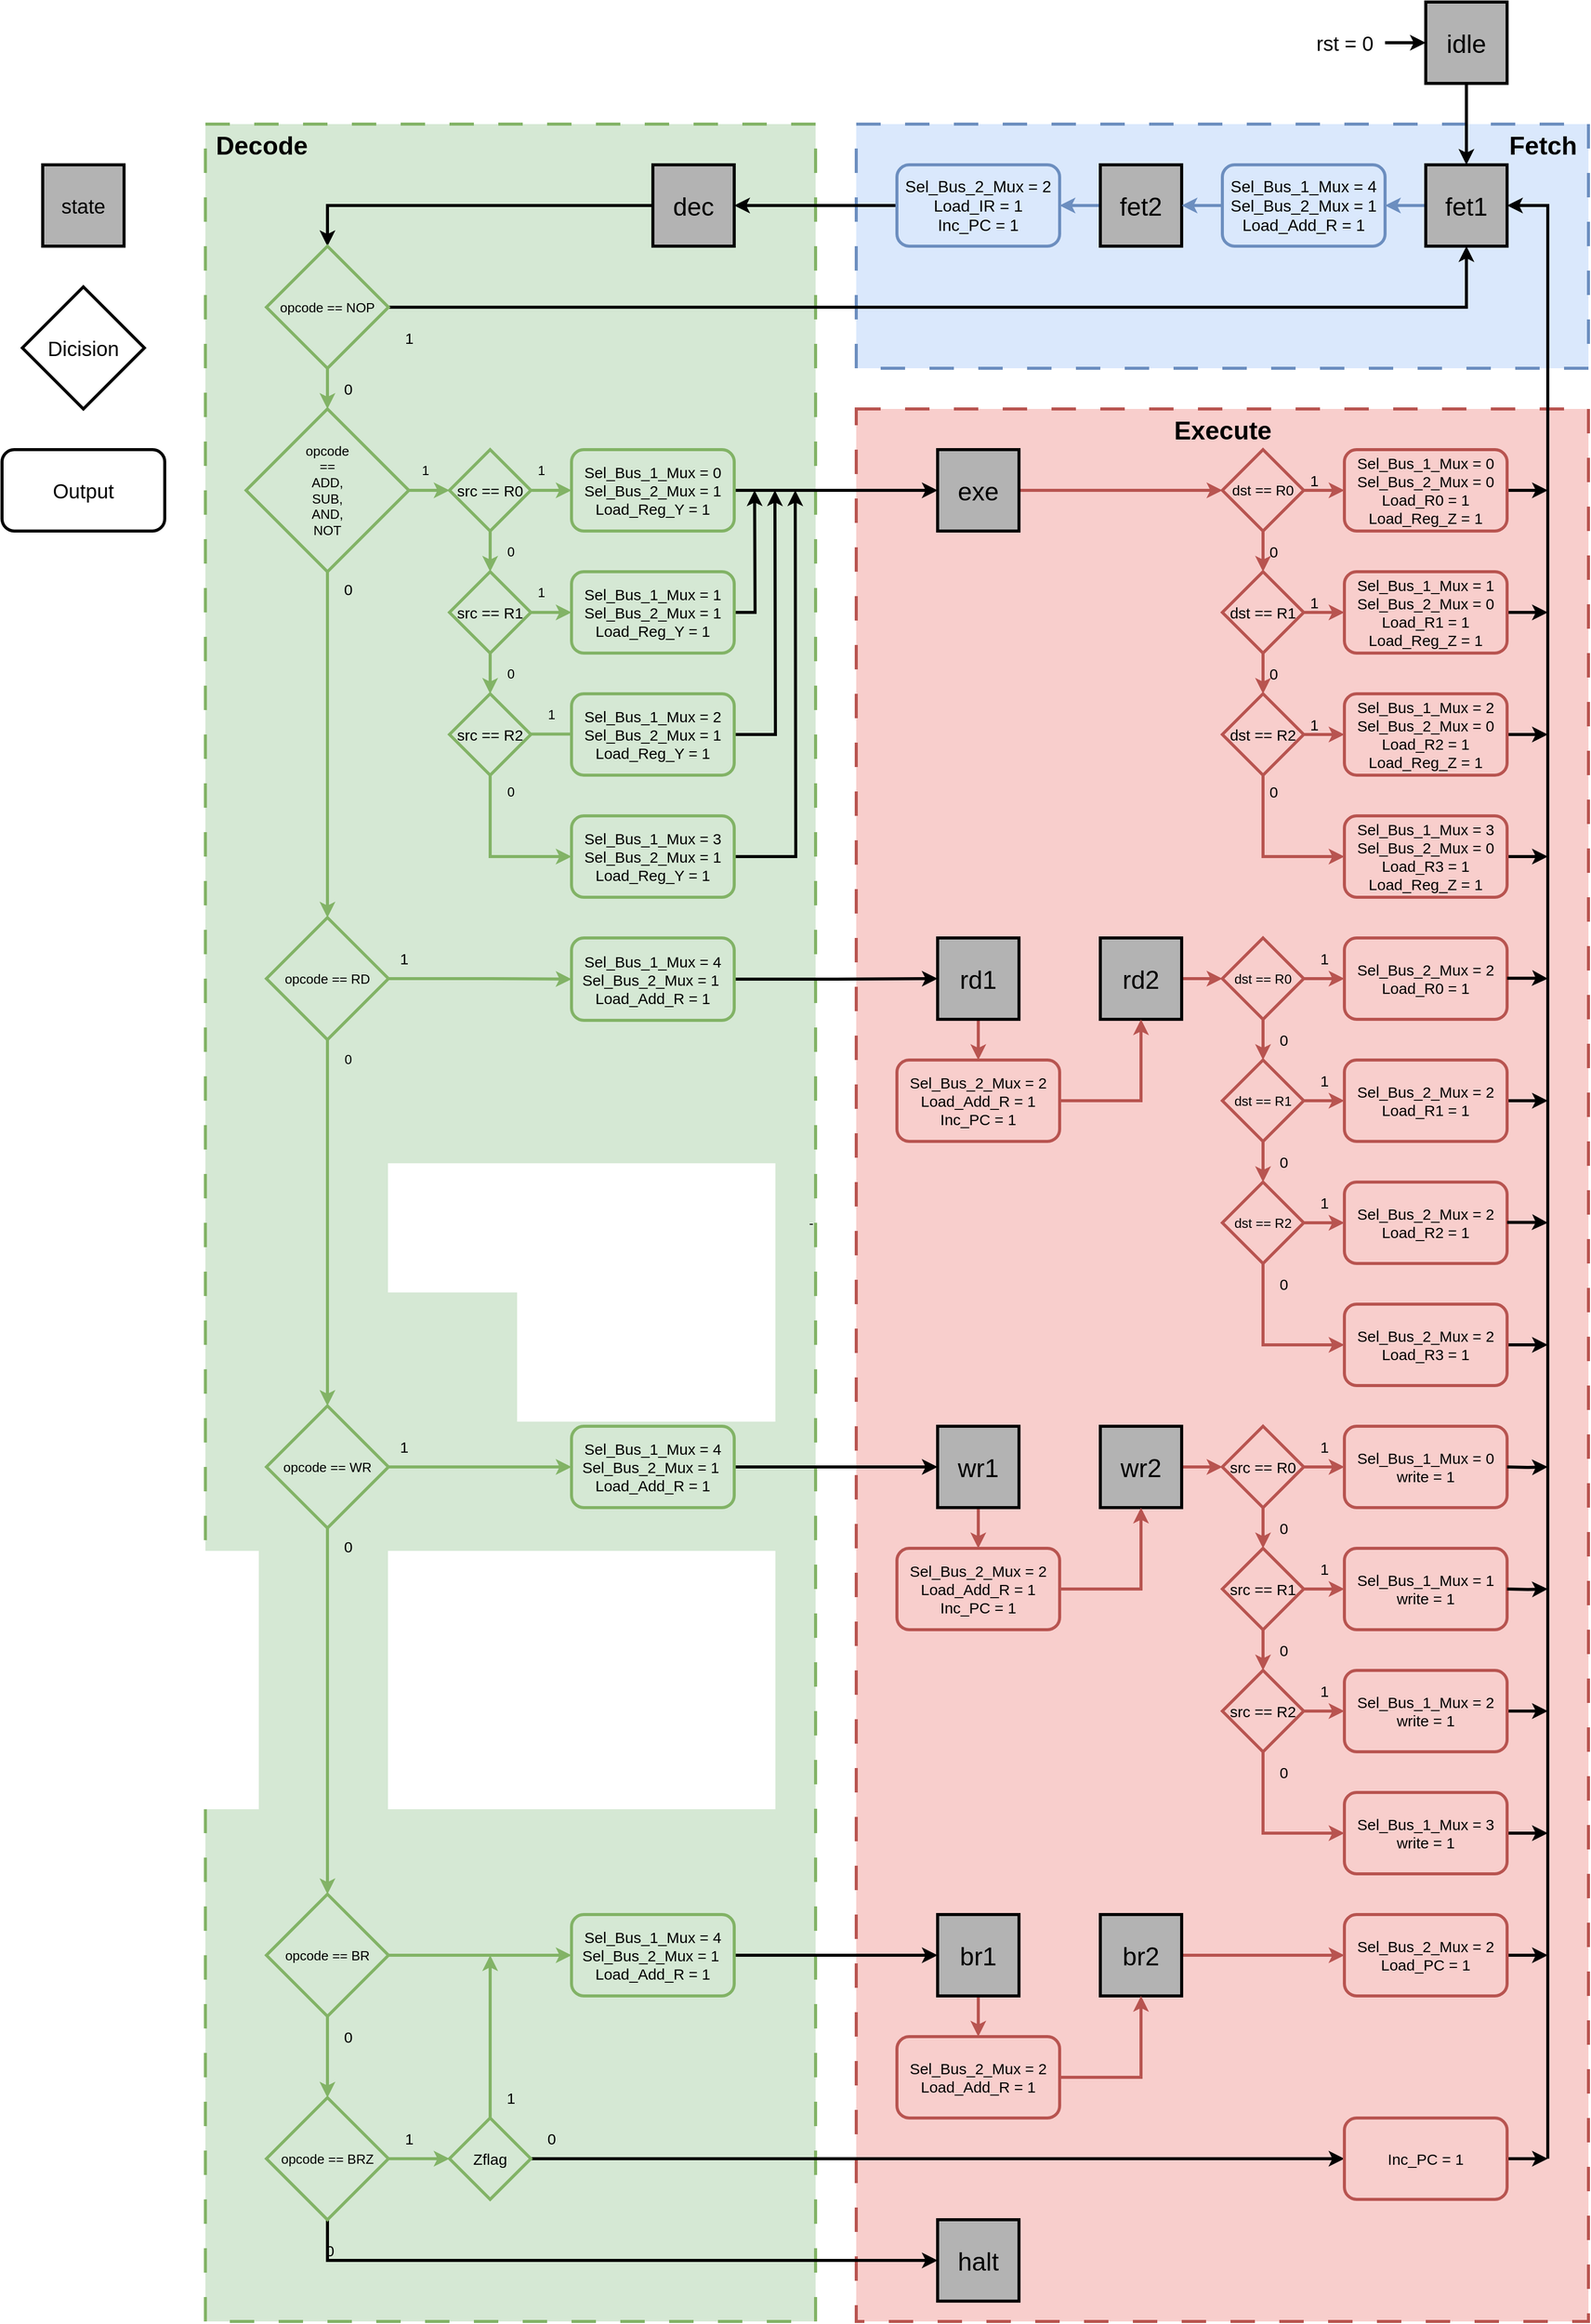 <mxfile version="20.8.16" type="device"><diagram name="Page-1" id="4IeaslCKqJHzEhZOYwNV"><mxGraphModel dx="1427" dy="338" grid="1" gridSize="10" guides="1" tooltips="1" connect="1" arrows="1" fold="1" page="1" pageScale="1" pageWidth="827" pageHeight="1169" math="0" shadow="0"><root><mxCell id="0"/><mxCell id="1" style="" parent="0"/><mxCell id="RH-kMCjTaygXxORGlT_J-70" value="" style="rounded=0;whiteSpace=wrap;html=1;dashed=1;dashPattern=8 8;labelBackgroundColor=none;labelBorderColor=none;strokeWidth=3;fontSize=13;fillColor=#f8cecc;movable=1;resizable=1;rotatable=1;deletable=1;editable=1;connectable=1;strokeColor=#b85450;align=right;fontStyle=0" parent="1" vertex="1"><mxGeometry x="600" y="480" width="720" height="1880" as="geometry"/></mxCell><mxCell id="RH-kMCjTaygXxORGlT_J-67" value="&lt;h1 style=&quot;font-size: 30px;&quot;&gt;&lt;br&gt;&lt;/h1&gt;" style="rounded=0;whiteSpace=wrap;html=1;labelBackgroundColor=none;labelBorderColor=none;strokeWidth=3;fontSize=30;fillColor=#dae8fc;dashed=1;dashPattern=8 8;align=left;movable=1;resizable=1;rotatable=1;deletable=1;editable=1;connectable=1;strokeColor=#6c8ebf;verticalAlign=top;spacing=2;spacingBottom=-2;fontStyle=0" parent="1" vertex="1"><mxGeometry x="600" y="200" width="720" height="240" as="geometry"/></mxCell><mxCell id="RH-kMCjTaygXxORGlT_J-69" value="-" style="rounded=0;whiteSpace=wrap;html=1;dashed=1;dashPattern=8 8;labelBackgroundColor=none;labelBorderColor=none;strokeWidth=3;fontSize=13;fillColor=#d5e8d4;movable=1;resizable=1;rotatable=1;deletable=1;editable=1;connectable=1;strokeColor=#82b366;align=right;fontStyle=0" parent="1" vertex="1"><mxGeometry x="-40" y="200" width="600" height="2160" as="geometry"/></mxCell><mxCell id="3r8zIaXYJu4gLFMAleLk-42" style="edgeStyle=orthogonalEdgeStyle;rounded=0;orthogonalLoop=1;jettySize=auto;html=1;exitX=0.5;exitY=1;exitDx=0;exitDy=0;entryX=0.5;entryY=0;entryDx=0;entryDy=0;labelBackgroundColor=none;strokeColor=#000000;strokeWidth=3;fontSize=20;fontColor=default;fontStyle=0" parent="1" source="RH-kMCjTaygXxORGlT_J-1" target="RH-kMCjTaygXxORGlT_J-2" edge="1"><mxGeometry relative="1" as="geometry"/></mxCell><mxCell id="RH-kMCjTaygXxORGlT_J-1" value="&lt;font style=&quot;font-size: 25px;&quot;&gt;idle&lt;/font&gt;" style="rounded=0;whiteSpace=wrap;html=1;strokeWidth=3;fontSize=25;labelBorderColor=none;labelBackgroundColor=none;fillColor=#B3B3B3;fontStyle=0" parent="1" vertex="1"><mxGeometry x="1160" y="80" width="80" height="80" as="geometry"/></mxCell><mxCell id="3r8zIaXYJu4gLFMAleLk-35" style="edgeStyle=orthogonalEdgeStyle;rounded=0;orthogonalLoop=1;jettySize=auto;html=1;exitX=0;exitY=0.5;exitDx=0;exitDy=0;entryX=1;entryY=0.5;entryDx=0;entryDy=0;labelBackgroundColor=none;strokeColor=#6c8ebf;strokeWidth=3;fontSize=25;fontColor=default;fontStyle=0;fillColor=#dae8fc;" parent="1" source="RH-kMCjTaygXxORGlT_J-2" target="3r8zIaXYJu4gLFMAleLk-1" edge="1"><mxGeometry relative="1" as="geometry"/></mxCell><mxCell id="RH-kMCjTaygXxORGlT_J-2" value="&lt;font style=&quot;font-size: 25px;&quot;&gt;fet1&lt;br style=&quot;font-size: 25px;&quot;&gt;&lt;/font&gt;" style="rounded=0;whiteSpace=wrap;html=1;strokeWidth=3;fontSize=25;labelBorderColor=none;labelBackgroundColor=none;fillColor=#B3B3B3;fontStyle=0" parent="1" vertex="1"><mxGeometry x="1160" y="240" width="80" height="80" as="geometry"/></mxCell><mxCell id="3r8zIaXYJu4gLFMAleLk-36" style="edgeStyle=orthogonalEdgeStyle;rounded=0;orthogonalLoop=1;jettySize=auto;html=1;exitX=0;exitY=0.5;exitDx=0;exitDy=0;entryX=1;entryY=0.5;entryDx=0;entryDy=0;labelBackgroundColor=none;strokeColor=#6c8ebf;strokeWidth=3;fontSize=25;fontColor=default;fontStyle=0;fillColor=#dae8fc;" parent="1" source="RH-kMCjTaygXxORGlT_J-3" target="3r8zIaXYJu4gLFMAleLk-3" edge="1"><mxGeometry relative="1" as="geometry"/></mxCell><mxCell id="RH-kMCjTaygXxORGlT_J-3" value="&lt;font style=&quot;font-size: 25px;&quot;&gt;fet2&lt;br style=&quot;font-size: 25px;&quot;&gt;&lt;/font&gt;" style="rounded=0;whiteSpace=wrap;html=1;strokeWidth=3;fontSize=25;labelBorderColor=none;labelBackgroundColor=none;fillColor=#B3B3B3;fontStyle=0" parent="1" vertex="1"><mxGeometry x="840" y="240" width="80" height="80" as="geometry"/></mxCell><mxCell id="3r8zIaXYJu4gLFMAleLk-47" style="edgeStyle=orthogonalEdgeStyle;rounded=0;orthogonalLoop=1;jettySize=auto;html=1;exitX=0;exitY=0.5;exitDx=0;exitDy=0;entryX=0.5;entryY=0;entryDx=0;entryDy=0;labelBackgroundColor=none;strokeColor=#000000;strokeWidth=3;fontSize=15;fontColor=default;fontStyle=0" parent="1" source="RH-kMCjTaygXxORGlT_J-6" target="RH-kMCjTaygXxORGlT_J-8" edge="1"><mxGeometry relative="1" as="geometry"/></mxCell><mxCell id="RH-kMCjTaygXxORGlT_J-6" value="&lt;p&gt;&lt;font style=&quot;font-size: 25px;&quot;&gt;dec&lt;/font&gt;&lt;/p&gt;" style="rounded=0;whiteSpace=wrap;html=1;strokeWidth=3;fontSize=25;labelBorderColor=none;labelBackgroundColor=none;fillColor=#B3B3B3;fontStyle=0" parent="1" vertex="1"><mxGeometry x="400" y="240" width="80" height="80" as="geometry"/></mxCell><mxCell id="RH-kMCjTaygXxORGlT_J-29" value="1" style="edgeStyle=orthogonalEdgeStyle;rounded=0;orthogonalLoop=1;jettySize=auto;html=1;exitX=1;exitY=0.5;exitDx=0;exitDy=0;strokeWidth=3;fontSize=13;fontStyle=0;fillColor=#d5e8d4;strokeColor=#82b366;labelBackgroundColor=none;entryX=0;entryY=0.5;entryDx=0;entryDy=0;" parent="1" source="RH-kMCjTaygXxORGlT_J-7" target="RH-kMCjTaygXxORGlT_J-12" edge="1"><mxGeometry x="-0.2" y="20" relative="1" as="geometry"><mxPoint x="170" y="560" as="targetPoint"/><Array as="points"><mxPoint x="170" y="560"/><mxPoint x="170" y="560"/></Array><mxPoint as="offset"/></mxGeometry></mxCell><mxCell id="RH-kMCjTaygXxORGlT_J-7" value="opcode&lt;br&gt;== &lt;br&gt;ADD, &lt;br&gt;SUB,&lt;br&gt;AND,&lt;br&gt;NOT" style="rhombus;whiteSpace=wrap;html=1;strokeWidth=3;fontSize=13;fontStyle=0;fillColor=#d5e8d4;strokeColor=#82b366;labelBackgroundColor=none;" parent="1" vertex="1"><mxGeometry y="480" width="160" height="160" as="geometry"/></mxCell><mxCell id="RH-kMCjTaygXxORGlT_J-25" value="0" style="edgeStyle=orthogonalEdgeStyle;rounded=0;orthogonalLoop=1;jettySize=auto;html=1;exitX=0.5;exitY=1;exitDx=0;exitDy=0;entryX=0.5;entryY=0;entryDx=0;entryDy=0;strokeWidth=3;fontSize=15;fontStyle=0;fillColor=#d5e8d4;strokeColor=#82b366;labelBackgroundColor=none;" parent="1" source="RH-kMCjTaygXxORGlT_J-8" target="RH-kMCjTaygXxORGlT_J-7" edge="1"><mxGeometry y="20" relative="1" as="geometry"><mxPoint as="offset"/></mxGeometry></mxCell><mxCell id="3r8zIaXYJu4gLFMAleLk-48" style="edgeStyle=orthogonalEdgeStyle;rounded=0;orthogonalLoop=1;jettySize=auto;html=1;exitX=1;exitY=0.5;exitDx=0;exitDy=0;labelBackgroundColor=none;strokeColor=#000000;strokeWidth=3;fontSize=15;fontColor=default;fontStyle=0;entryX=0.5;entryY=1;entryDx=0;entryDy=0;" parent="1" source="RH-kMCjTaygXxORGlT_J-8" target="RH-kMCjTaygXxORGlT_J-2" edge="1"><mxGeometry relative="1" as="geometry"><mxPoint x="1280" y="380" as="targetPoint"/></mxGeometry></mxCell><mxCell id="cWnlJiG5nbsgsQODqpyc-1" value="&lt;font style=&quot;font-size: 15px;&quot;&gt;1&lt;/font&gt;" style="edgeLabel;html=1;align=center;verticalAlign=middle;resizable=0;points=[];labelBackgroundColor=none;" vertex="1" connectable="0" parent="3r8zIaXYJu4gLFMAleLk-48"><mxGeometry x="-0.945" y="-1" relative="1" as="geometry"><mxPoint x="-11" y="29" as="offset"/></mxGeometry></mxCell><mxCell id="RH-kMCjTaygXxORGlT_J-8" value="opcode == NOP" style="rhombus;whiteSpace=wrap;html=1;strokeWidth=3;fontSize=13;fontStyle=0;fillColor=#d5e8d4;strokeColor=#82b366;labelBackgroundColor=none;" parent="1" vertex="1"><mxGeometry x="20" y="320" width="120" height="120" as="geometry"/></mxCell><mxCell id="RH-kMCjTaygXxORGlT_J-32" value="0" style="edgeStyle=orthogonalEdgeStyle;rounded=0;orthogonalLoop=1;jettySize=auto;html=1;exitX=0.5;exitY=1;exitDx=0;exitDy=0;entryX=0.5;entryY=0;entryDx=0;entryDy=0;strokeWidth=3;fontSize=13;fontStyle=0;fillColor=#d5e8d4;strokeColor=#82b366;labelBackgroundColor=none;" parent="1" source="RH-kMCjTaygXxORGlT_J-12" target="RH-kMCjTaygXxORGlT_J-13" edge="1"><mxGeometry y="20" relative="1" as="geometry"><mxPoint as="offset"/></mxGeometry></mxCell><mxCell id="RH-kMCjTaygXxORGlT_J-37" value="1" style="edgeStyle=orthogonalEdgeStyle;rounded=0;orthogonalLoop=1;jettySize=auto;html=1;exitX=1;exitY=0.5;exitDx=0;exitDy=0;entryX=0;entryY=0.5;entryDx=0;entryDy=0;strokeWidth=3;fontSize=13;fontStyle=0;fillColor=#d5e8d4;strokeColor=#82b366;labelBackgroundColor=none;" parent="1" source="RH-kMCjTaygXxORGlT_J-12" target="RH-kMCjTaygXxORGlT_J-16" edge="1"><mxGeometry x="-0.5" y="20" relative="1" as="geometry"><mxPoint as="offset"/></mxGeometry></mxCell><mxCell id="RH-kMCjTaygXxORGlT_J-12" value="&lt;font style=&quot;font-size: 15px;&quot;&gt;src == R0&lt;/font&gt;" style="rhombus;whiteSpace=wrap;html=1;strokeWidth=3;fontSize=13;fontStyle=0;fillColor=#d5e8d4;strokeColor=#82b366;labelBackgroundColor=none;" parent="1" vertex="1"><mxGeometry x="200" y="520" width="80" height="80" as="geometry"/></mxCell><mxCell id="RH-kMCjTaygXxORGlT_J-33" value="0" style="edgeStyle=orthogonalEdgeStyle;rounded=0;orthogonalLoop=1;jettySize=auto;html=1;exitX=0.5;exitY=1;exitDx=0;exitDy=0;strokeWidth=3;fontSize=13;fontStyle=0;fillColor=#d5e8d4;strokeColor=#82b366;labelBackgroundColor=none;" parent="1" source="RH-kMCjTaygXxORGlT_J-13" target="RH-kMCjTaygXxORGlT_J-14" edge="1"><mxGeometry y="20" relative="1" as="geometry"><mxPoint as="offset"/></mxGeometry></mxCell><mxCell id="RH-kMCjTaygXxORGlT_J-36" value="1" style="edgeStyle=orthogonalEdgeStyle;rounded=0;orthogonalLoop=1;jettySize=auto;html=1;exitX=1;exitY=0.5;exitDx=0;exitDy=0;entryX=0;entryY=0.5;entryDx=0;entryDy=0;strokeWidth=3;fontSize=13;fontStyle=0;fillColor=#d5e8d4;strokeColor=#82b366;labelBackgroundColor=none;" parent="1" source="RH-kMCjTaygXxORGlT_J-13" target="RH-kMCjTaygXxORGlT_J-18" edge="1"><mxGeometry x="-0.5" y="20" relative="1" as="geometry"><mxPoint as="offset"/></mxGeometry></mxCell><mxCell id="RH-kMCjTaygXxORGlT_J-13" value="&lt;font style=&quot;font-size: 15px;&quot;&gt;src == R1&lt;/font&gt;" style="rhombus;whiteSpace=wrap;html=1;strokeWidth=3;fontSize=13;fontStyle=0;fillColor=#d5e8d4;strokeColor=#82b366;labelBackgroundColor=none;" parent="1" vertex="1"><mxGeometry x="200" y="640" width="80" height="80" as="geometry"/></mxCell><mxCell id="RH-kMCjTaygXxORGlT_J-34" value="0" style="edgeStyle=orthogonalEdgeStyle;rounded=0;orthogonalLoop=1;jettySize=auto;html=1;exitX=0.5;exitY=1;exitDx=0;exitDy=0;entryX=0;entryY=0.5;entryDx=0;entryDy=0;strokeWidth=3;fontSize=13;fontStyle=0;fillColor=#d5e8d4;strokeColor=#82b366;labelBackgroundColor=none;" parent="1" source="RH-kMCjTaygXxORGlT_J-14" target="RH-kMCjTaygXxORGlT_J-20" edge="1"><mxGeometry x="-0.8" y="20" relative="1" as="geometry"><mxPoint as="offset"/><Array as="points"><mxPoint x="240" y="920"/></Array></mxGeometry></mxCell><mxCell id="RH-kMCjTaygXxORGlT_J-35" value="1" style="edgeStyle=orthogonalEdgeStyle;rounded=0;orthogonalLoop=1;jettySize=auto;html=1;exitX=1;exitY=0.5;exitDx=0;exitDy=0;entryX=0;entryY=0.5;entryDx=0;entryDy=0;strokeWidth=3;fontSize=13;fontStyle=0;fillColor=#d5e8d4;strokeColor=#82b366;labelBackgroundColor=none;" parent="1" edge="1"><mxGeometry x="-0.5" y="20" relative="1" as="geometry"><mxPoint x="280" y="799.68" as="sourcePoint"/><mxPoint x="360.0" y="799.68" as="targetPoint"/><mxPoint as="offset"/></mxGeometry></mxCell><mxCell id="RH-kMCjTaygXxORGlT_J-14" value="&lt;font style=&quot;font-size: 15px;&quot;&gt;src == R2&lt;/font&gt;" style="rhombus;whiteSpace=wrap;html=1;strokeWidth=3;fontSize=13;fontStyle=0;fillColor=#d5e8d4;strokeColor=#82b366;labelBackgroundColor=none;" parent="1" vertex="1"><mxGeometry x="200" y="760" width="80" height="80" as="geometry"/></mxCell><mxCell id="RH-kMCjTaygXxORGlT_J-53" style="edgeStyle=orthogonalEdgeStyle;rounded=0;orthogonalLoop=1;jettySize=auto;html=1;strokeWidth=3;fontSize=13;fontStyle=0;labelBackgroundColor=none;entryX=0;entryY=0.5;entryDx=0;entryDy=0;" parent="1" source="RH-kMCjTaygXxORGlT_J-16" target="RH-kMCjTaygXxORGlT_J-38" edge="1"><mxGeometry relative="1" as="geometry"><mxPoint x="560" y="560" as="targetPoint"/></mxGeometry></mxCell><mxCell id="RH-kMCjTaygXxORGlT_J-16" value="&lt;font style=&quot;font-size: 15px;&quot;&gt;Sel_Bus_1_Mux = 0&lt;br style=&quot;font-size: 15px;&quot;&gt;Sel_Bus_2_Mux = 1&lt;br style=&quot;font-size: 15px;&quot;&gt;Load_Reg_Y = 1&lt;/font&gt;" style="rounded=1;whiteSpace=wrap;html=1;strokeWidth=3;fontSize=15;fontStyle=0;fillColor=#d5e8d4;strokeColor=#82b366;labelBackgroundColor=none;" parent="1" vertex="1"><mxGeometry x="320" y="520" width="160" height="80" as="geometry"/></mxCell><mxCell id="3r8zIaXYJu4gLFMAleLk-62" style="edgeStyle=orthogonalEdgeStyle;rounded=0;orthogonalLoop=1;jettySize=auto;html=1;exitX=1;exitY=0.5;exitDx=0;exitDy=0;labelBackgroundColor=none;strokeColor=#000000;strokeWidth=3;fontSize=20;fontColor=default;" parent="1" source="RH-kMCjTaygXxORGlT_J-18" edge="1"><mxGeometry relative="1" as="geometry"><mxPoint x="500" y="560" as="targetPoint"/></mxGeometry></mxCell><mxCell id="RH-kMCjTaygXxORGlT_J-18" value="&lt;font style=&quot;font-size: 15px;&quot;&gt;Sel_Bus_1_Mux = 1&lt;br style=&quot;border-color: var(--border-color); font-size: 15px;&quot;&gt;Sel_Bus_2_Mux = 1&lt;br style=&quot;border-color: var(--border-color); font-size: 15px;&quot;&gt;Load_Reg_Y = 1&lt;/font&gt;" style="rounded=1;whiteSpace=wrap;html=1;strokeWidth=3;fontSize=15;fontStyle=0;fillColor=#d5e8d4;strokeColor=#82b366;labelBackgroundColor=none;" parent="1" vertex="1"><mxGeometry x="320" y="640" width="160" height="80" as="geometry"/></mxCell><mxCell id="3r8zIaXYJu4gLFMAleLk-63" style="edgeStyle=orthogonalEdgeStyle;rounded=0;orthogonalLoop=1;jettySize=auto;html=1;exitX=1;exitY=0.5;exitDx=0;exitDy=0;labelBackgroundColor=none;strokeColor=#000000;strokeWidth=3;fontSize=20;fontColor=default;" parent="1" source="RH-kMCjTaygXxORGlT_J-19" edge="1"><mxGeometry relative="1" as="geometry"><mxPoint x="520" y="560" as="targetPoint"/></mxGeometry></mxCell><mxCell id="RH-kMCjTaygXxORGlT_J-19" value="&lt;font style=&quot;font-size: 15px;&quot;&gt;Sel_Bus_1_Mux = 2&lt;br style=&quot;border-color: var(--border-color); font-size: 15px;&quot;&gt;Sel_Bus_2_Mux = 1&lt;br style=&quot;border-color: var(--border-color); font-size: 15px;&quot;&gt;Load_Reg_Y = 1&lt;/font&gt;" style="rounded=1;whiteSpace=wrap;html=1;strokeWidth=3;fontSize=15;fontStyle=0;fillColor=#d5e8d4;strokeColor=#82b366;labelBackgroundColor=none;" parent="1" vertex="1"><mxGeometry x="320" y="760" width="160" height="80" as="geometry"/></mxCell><mxCell id="3r8zIaXYJu4gLFMAleLk-64" style="edgeStyle=orthogonalEdgeStyle;rounded=0;orthogonalLoop=1;jettySize=auto;html=1;exitX=1;exitY=0.5;exitDx=0;exitDy=0;labelBackgroundColor=none;strokeColor=#000000;strokeWidth=3;fontSize=20;fontColor=default;" parent="1" source="RH-kMCjTaygXxORGlT_J-20" edge="1"><mxGeometry relative="1" as="geometry"><mxPoint x="540" y="560" as="targetPoint"/></mxGeometry></mxCell><mxCell id="RH-kMCjTaygXxORGlT_J-20" value="&lt;font style=&quot;font-size: 15px;&quot;&gt;Sel_Bus_1_Mux = 3&lt;br style=&quot;border-color: var(--border-color); font-size: 15px;&quot;&gt;Sel_Bus_2_Mux = 1&lt;br style=&quot;border-color: var(--border-color); font-size: 15px;&quot;&gt;Load_Reg_Y = 1&lt;/font&gt;" style="rounded=1;whiteSpace=wrap;html=1;strokeWidth=3;fontSize=15;fontStyle=0;fillColor=#d5e8d4;strokeColor=#82b366;labelBackgroundColor=none;" parent="1" vertex="1"><mxGeometry x="320" y="880" width="160" height="80" as="geometry"/></mxCell><mxCell id="RH-kMCjTaygXxORGlT_J-46" style="edgeStyle=orthogonalEdgeStyle;rounded=0;orthogonalLoop=1;jettySize=auto;html=1;entryX=0;entryY=0.5;entryDx=0;entryDy=0;strokeWidth=3;fontSize=13;fontStyle=0;labelBackgroundColor=none;fillColor=#f8cecc;strokeColor=#b85450;" parent="1" source="RH-kMCjTaygXxORGlT_J-38" target="RH-kMCjTaygXxORGlT_J-39" edge="1"><mxGeometry relative="1" as="geometry"/></mxCell><mxCell id="RH-kMCjTaygXxORGlT_J-38" value="&lt;font style=&quot;font-size: 25px;&quot;&gt;exe&lt;/font&gt;" style="rounded=0;whiteSpace=wrap;html=1;strokeWidth=3;fontSize=25;labelBorderColor=none;labelBackgroundColor=none;fillColor=#B3B3B3;fontStyle=0" parent="1" vertex="1"><mxGeometry x="680" y="520" width="80" height="80" as="geometry"/></mxCell><mxCell id="RH-kMCjTaygXxORGlT_J-47" value="0" style="edgeStyle=orthogonalEdgeStyle;rounded=0;orthogonalLoop=1;jettySize=auto;html=1;entryX=0.5;entryY=0;entryDx=0;entryDy=0;strokeWidth=3;fontSize=15;fontStyle=0;fillColor=#f8cecc;strokeColor=#b85450;labelBackgroundColor=none;" parent="1" source="RH-kMCjTaygXxORGlT_J-39" target="RH-kMCjTaygXxORGlT_J-41" edge="1"><mxGeometry y="10" relative="1" as="geometry"><mxPoint as="offset"/></mxGeometry></mxCell><mxCell id="RH-kMCjTaygXxORGlT_J-50" value="1" style="edgeStyle=orthogonalEdgeStyle;rounded=0;orthogonalLoop=1;jettySize=auto;html=1;entryX=0;entryY=0.5;entryDx=0;entryDy=0;strokeWidth=3;fontSize=15;fontStyle=0;fillColor=#f8cecc;strokeColor=#b85450;labelBackgroundColor=none;" parent="1" source="RH-kMCjTaygXxORGlT_J-39" target="RH-kMCjTaygXxORGlT_J-40" edge="1"><mxGeometry x="-0.5" y="10" relative="1" as="geometry"><mxPoint as="offset"/></mxGeometry></mxCell><mxCell id="RH-kMCjTaygXxORGlT_J-39" value="&lt;font style=&quot;font-size: 14px;&quot;&gt;dst == R0&lt;/font&gt;" style="rhombus;whiteSpace=wrap;html=1;strokeWidth=3;fontSize=13;fontStyle=0;fillColor=#f8cecc;strokeColor=#b85450;labelBackgroundColor=none;" parent="1" vertex="1"><mxGeometry x="960" y="520" width="80" height="80" as="geometry"/></mxCell><mxCell id="RH-kMCjTaygXxORGlT_J-119" style="edgeStyle=orthogonalEdgeStyle;rounded=0;orthogonalLoop=1;jettySize=auto;html=1;strokeWidth=3;fontSize=13;labelBackgroundColor=none;fontStyle=0" parent="1" source="RH-kMCjTaygXxORGlT_J-40" edge="1"><mxGeometry relative="1" as="geometry"><mxPoint x="1280" y="560" as="targetPoint"/></mxGeometry></mxCell><mxCell id="RH-kMCjTaygXxORGlT_J-40" value="&lt;font style=&quot;font-size: 15px;&quot;&gt;Sel_Bus_1_Mux = 0&lt;br style=&quot;font-size: 15px;&quot;&gt;Sel_Bus_2_Mux = 0&lt;br style=&quot;font-size: 15px;&quot;&gt;Load_R0 = 1&lt;br style=&quot;font-size: 15px;&quot;&gt;Load_Reg_Z = 1&lt;/font&gt;" style="rounded=1;whiteSpace=wrap;html=1;strokeWidth=3;fontSize=15;fontStyle=0;fillColor=#f8cecc;strokeColor=#b85450;labelBackgroundColor=none;" parent="1" vertex="1"><mxGeometry x="1080" y="520" width="160" height="80" as="geometry"/></mxCell><mxCell id="RH-kMCjTaygXxORGlT_J-48" value="0" style="edgeStyle=orthogonalEdgeStyle;rounded=0;orthogonalLoop=1;jettySize=auto;html=1;strokeWidth=3;fontSize=15;fontStyle=0;fillColor=#f8cecc;strokeColor=#b85450;labelBackgroundColor=none;" parent="1" source="RH-kMCjTaygXxORGlT_J-41" target="RH-kMCjTaygXxORGlT_J-42" edge="1"><mxGeometry y="10" relative="1" as="geometry"><mxPoint as="offset"/></mxGeometry></mxCell><mxCell id="RH-kMCjTaygXxORGlT_J-51" value="1" style="edgeStyle=orthogonalEdgeStyle;rounded=0;orthogonalLoop=1;jettySize=auto;html=1;entryX=0;entryY=0.5;entryDx=0;entryDy=0;strokeWidth=3;fontSize=15;fontStyle=0;fillColor=#f8cecc;strokeColor=#b85450;labelBackgroundColor=none;" parent="1" source="RH-kMCjTaygXxORGlT_J-41" target="RH-kMCjTaygXxORGlT_J-43" edge="1"><mxGeometry x="-0.5" y="10" relative="1" as="geometry"><mxPoint as="offset"/></mxGeometry></mxCell><mxCell id="RH-kMCjTaygXxORGlT_J-41" value="&lt;font style=&quot;font-size: 15px;&quot;&gt;dst == R1&lt;/font&gt;" style="rhombus;whiteSpace=wrap;html=1;strokeWidth=3;fontSize=13;fontStyle=0;fillColor=#f8cecc;strokeColor=#b85450;labelBackgroundColor=none;" parent="1" vertex="1"><mxGeometry x="960" y="640" width="80" height="80" as="geometry"/></mxCell><mxCell id="RH-kMCjTaygXxORGlT_J-49" value="0" style="edgeStyle=orthogonalEdgeStyle;rounded=0;orthogonalLoop=1;jettySize=auto;html=1;entryX=0;entryY=0.5;entryDx=0;entryDy=0;strokeWidth=3;fontSize=15;fontStyle=0;fillColor=#f8cecc;strokeColor=#b85450;labelBackgroundColor=none;" parent="1" source="RH-kMCjTaygXxORGlT_J-42" target="RH-kMCjTaygXxORGlT_J-45" edge="1"><mxGeometry x="-0.8" y="10" relative="1" as="geometry"><Array as="points"><mxPoint x="1000" y="920"/></Array><mxPoint as="offset"/></mxGeometry></mxCell><mxCell id="RH-kMCjTaygXxORGlT_J-52" value="1" style="edgeStyle=orthogonalEdgeStyle;rounded=0;orthogonalLoop=1;jettySize=auto;html=1;entryX=0;entryY=0.5;entryDx=0;entryDy=0;strokeWidth=3;fontSize=15;fontStyle=0;fillColor=#f8cecc;strokeColor=#b85450;labelBackgroundColor=none;" parent="1" source="RH-kMCjTaygXxORGlT_J-42" target="RH-kMCjTaygXxORGlT_J-44" edge="1"><mxGeometry x="-0.5" y="10" relative="1" as="geometry"><mxPoint as="offset"/></mxGeometry></mxCell><mxCell id="RH-kMCjTaygXxORGlT_J-42" value="&lt;font style=&quot;font-size: 15px;&quot;&gt;dst == R2&lt;/font&gt;" style="rhombus;whiteSpace=wrap;html=1;strokeWidth=3;fontSize=13;fontStyle=0;fillColor=#f8cecc;strokeColor=#b85450;labelBackgroundColor=none;" parent="1" vertex="1"><mxGeometry x="960" y="760" width="80" height="80" as="geometry"/></mxCell><mxCell id="RH-kMCjTaygXxORGlT_J-120" style="edgeStyle=orthogonalEdgeStyle;rounded=0;orthogonalLoop=1;jettySize=auto;html=1;exitX=1;exitY=0.5;exitDx=0;exitDy=0;strokeWidth=3;fontSize=13;labelBackgroundColor=none;fontStyle=0" parent="1" source="RH-kMCjTaygXxORGlT_J-43" edge="1"><mxGeometry relative="1" as="geometry"><mxPoint x="1280" y="680" as="targetPoint"/><Array as="points"><mxPoint x="1270" y="680"/><mxPoint x="1270" y="680"/></Array></mxGeometry></mxCell><mxCell id="RH-kMCjTaygXxORGlT_J-43" value="&lt;font style=&quot;font-size: 15px;&quot;&gt;Sel_Bus_1_Mux = 1&lt;br style=&quot;border-color: var(--border-color); font-size: 15px;&quot;&gt;Sel_Bus_2_Mux = 0&lt;br style=&quot;border-color: var(--border-color); font-size: 15px;&quot;&gt;Load_R1 = 1&lt;br style=&quot;border-color: var(--border-color); font-size: 15px;&quot;&gt;Load_Reg_Z = 1&lt;/font&gt;" style="rounded=1;whiteSpace=wrap;html=1;strokeWidth=3;fontSize=15;fontStyle=0;fillColor=#f8cecc;strokeColor=#b85450;labelBackgroundColor=none;" parent="1" vertex="1"><mxGeometry x="1080" y="640" width="160" height="80" as="geometry"/></mxCell><mxCell id="3r8zIaXYJu4gLFMAleLk-49" style="edgeStyle=orthogonalEdgeStyle;rounded=0;orthogonalLoop=1;jettySize=auto;html=1;exitX=1;exitY=0.5;exitDx=0;exitDy=0;labelBackgroundColor=none;strokeColor=#000000;strokeWidth=3;fontSize=15;fontColor=default;fontStyle=0" parent="1" source="RH-kMCjTaygXxORGlT_J-44" edge="1"><mxGeometry relative="1" as="geometry"><mxPoint x="1280" y="800.021" as="targetPoint"/></mxGeometry></mxCell><mxCell id="RH-kMCjTaygXxORGlT_J-44" value="&lt;font style=&quot;font-size: 15px;&quot;&gt;Sel_Bus_1_Mux = 2&lt;br style=&quot;border-color: var(--border-color); font-size: 15px;&quot;&gt;Sel_Bus_2_Mux = 0&lt;br style=&quot;border-color: var(--border-color); font-size: 15px;&quot;&gt;Load_R2 = 1&lt;br style=&quot;border-color: var(--border-color); font-size: 15px;&quot;&gt;Load_Reg_Z = 1&lt;/font&gt;" style="rounded=1;whiteSpace=wrap;html=1;strokeWidth=3;fontSize=15;fontStyle=0;fillColor=#f8cecc;strokeColor=#b85450;labelBackgroundColor=none;" parent="1" vertex="1"><mxGeometry x="1080" y="760" width="160" height="80" as="geometry"/></mxCell><mxCell id="3r8zIaXYJu4gLFMAleLk-51" style="edgeStyle=orthogonalEdgeStyle;rounded=0;orthogonalLoop=1;jettySize=auto;html=1;exitX=1;exitY=0.5;exitDx=0;exitDy=0;labelBackgroundColor=none;strokeColor=#000000;strokeWidth=3;fontSize=15;fontColor=default;fontStyle=0" parent="1" source="RH-kMCjTaygXxORGlT_J-45" edge="1"><mxGeometry relative="1" as="geometry"><mxPoint x="1280" y="920.021" as="targetPoint"/></mxGeometry></mxCell><mxCell id="RH-kMCjTaygXxORGlT_J-45" value="&lt;font style=&quot;font-size: 15px;&quot;&gt;Sel_Bus_1_Mux = 3&lt;br style=&quot;border-color: var(--border-color); font-size: 15px;&quot;&gt;Sel_Bus_2_Mux = 0&lt;br style=&quot;border-color: var(--border-color); font-size: 15px;&quot;&gt;Load_R3 = 1&lt;br style=&quot;border-color: var(--border-color); font-size: 15px;&quot;&gt;Load_Reg_Z = 1&lt;/font&gt;" style="rounded=1;whiteSpace=wrap;html=1;strokeWidth=3;fontSize=15;fontStyle=0;fillColor=#f8cecc;strokeColor=#b85450;labelBackgroundColor=none;" parent="1" vertex="1"><mxGeometry x="1080" y="880" width="160" height="80" as="geometry"/></mxCell><mxCell id="RH-kMCjTaygXxORGlT_J-87" value="0" style="endArrow=classic;html=1;rounded=0;strokeWidth=3;fontSize=15;exitX=0.5;exitY=1;exitDx=0;exitDy=0;entryX=0.5;entryY=0;entryDx=0;entryDy=0;fontStyle=0;fillColor=#d5e8d4;strokeColor=#82b366;labelBackgroundColor=none;" parent="1" source="RH-kMCjTaygXxORGlT_J-7" target="RH-kMCjTaygXxORGlT_J-91" edge="1"><mxGeometry x="-0.9" y="20" width="50" height="50" relative="1" as="geometry"><mxPoint x="60" y="960" as="sourcePoint"/><mxPoint x="80" y="1120" as="targetPoint"/><mxPoint as="offset"/></mxGeometry></mxCell><mxCell id="RH-kMCjTaygXxORGlT_J-94" value="1" style="edgeStyle=orthogonalEdgeStyle;rounded=0;orthogonalLoop=1;jettySize=auto;html=1;exitX=1;exitY=0.5;exitDx=0;exitDy=0;entryX=0;entryY=0.5;entryDx=0;entryDy=0;strokeWidth=3;fontSize=15;fontStyle=0;fillColor=#d5e8d4;strokeColor=#82b366;labelBackgroundColor=none;" parent="1" source="RH-kMCjTaygXxORGlT_J-91" target="RH-kMCjTaygXxORGlT_J-92" edge="1"><mxGeometry x="-0.833" y="20" relative="1" as="geometry"><mxPoint as="offset"/><Array as="points"><mxPoint x="240" y="1040"/></Array></mxGeometry></mxCell><mxCell id="RH-kMCjTaygXxORGlT_J-96" value="&lt;span&gt;&lt;font style=&quot;font-size: 13px;&quot;&gt;0&lt;/font&gt;&lt;/span&gt;" style="edgeStyle=orthogonalEdgeStyle;rounded=0;orthogonalLoop=1;jettySize=auto;html=1;exitX=0.5;exitY=1;exitDx=0;exitDy=0;entryX=0.5;entryY=0;entryDx=0;entryDy=0;strokeWidth=3;fontSize=15;fontStyle=0;fillColor=#d5e8d4;strokeColor=#82b366;labelBackgroundColor=none;" parent="1" source="RH-kMCjTaygXxORGlT_J-91" target="RH-kMCjTaygXxORGlT_J-95" edge="1"><mxGeometry x="-0.9" y="20" relative="1" as="geometry"><mxPoint as="offset"/></mxGeometry></mxCell><mxCell id="RH-kMCjTaygXxORGlT_J-91" value="opcode == RD" style="rhombus;whiteSpace=wrap;html=1;strokeWidth=3;fontSize=13;fontStyle=0;fillColor=#d5e8d4;strokeColor=#82b366;labelBackgroundColor=none;" parent="1" vertex="1"><mxGeometry x="20" y="980" width="120" height="120" as="geometry"/></mxCell><mxCell id="RH-kMCjTaygXxORGlT_J-130" style="edgeStyle=orthogonalEdgeStyle;rounded=0;orthogonalLoop=1;jettySize=auto;html=1;entryX=0;entryY=0.5;entryDx=0;entryDy=0;strokeWidth=3;fontSize=13;labelBackgroundColor=none;fontStyle=0" parent="1" source="RH-kMCjTaygXxORGlT_J-92" target="RH-kMCjTaygXxORGlT_J-101" edge="1"><mxGeometry relative="1" as="geometry"/></mxCell><mxCell id="RH-kMCjTaygXxORGlT_J-92" value="&lt;font style=&quot;font-size: 15px;&quot;&gt;Sel_Bus_1_Mux = 4&lt;br style=&quot;font-size: 15px;&quot;&gt;Sel_Bus_2_Mux = 1&amp;nbsp;&lt;br style=&quot;font-size: 15px;&quot;&gt;Load_Add_R = 1&lt;/font&gt;" style="rounded=1;whiteSpace=wrap;html=1;strokeWidth=3;fontSize=15;fontStyle=0;fillColor=#d5e8d4;strokeColor=#82b366;labelBackgroundColor=none;" parent="1" vertex="1"><mxGeometry x="320" y="1000" width="160" height="81" as="geometry"/></mxCell><mxCell id="RH-kMCjTaygXxORGlT_J-97" value="1" style="edgeStyle=orthogonalEdgeStyle;rounded=0;orthogonalLoop=1;jettySize=auto;html=1;entryX=0;entryY=0.5;entryDx=0;entryDy=0;strokeWidth=3;fontSize=15;fontStyle=0;fillColor=#d5e8d4;strokeColor=#82b366;labelBackgroundColor=none;exitX=1;exitY=0.5;exitDx=0;exitDy=0;" parent="1" source="RH-kMCjTaygXxORGlT_J-95" target="RH-kMCjTaygXxORGlT_J-99" edge="1"><mxGeometry x="-0.833" y="20" relative="1" as="geometry"><mxPoint as="offset"/><Array as="points"><mxPoint x="180" y="1520"/><mxPoint x="180" y="1520"/></Array></mxGeometry></mxCell><mxCell id="RH-kMCjTaygXxORGlT_J-170" value="&lt;span&gt;0&lt;/span&gt;" style="edgeStyle=orthogonalEdgeStyle;rounded=0;orthogonalLoop=1;jettySize=auto;html=1;exitX=0.5;exitY=1;exitDx=0;exitDy=0;entryX=0.5;entryY=0;entryDx=0;entryDy=0;strokeWidth=3;fontSize=15;fontStyle=0;fillColor=#d5e8d4;strokeColor=#82b366;labelBackgroundColor=none;" parent="1" source="RH-kMCjTaygXxORGlT_J-95" target="RH-kMCjTaygXxORGlT_J-169" edge="1"><mxGeometry x="-0.9" y="20" relative="1" as="geometry"><mxPoint as="offset"/></mxGeometry></mxCell><mxCell id="RH-kMCjTaygXxORGlT_J-95" value="opcode == WR" style="rhombus;whiteSpace=wrap;html=1;strokeWidth=3;fontSize=13;fontStyle=0;fillColor=#d5e8d4;strokeColor=#82b366;labelBackgroundColor=none;" parent="1" vertex="1"><mxGeometry x="20" y="1460" width="120" height="120" as="geometry"/></mxCell><mxCell id="RH-kMCjTaygXxORGlT_J-173" style="edgeStyle=orthogonalEdgeStyle;rounded=0;orthogonalLoop=1;jettySize=auto;html=1;exitX=1;exitY=0.5;exitDx=0;exitDy=0;entryX=0;entryY=0.5;entryDx=0;entryDy=0;strokeWidth=3;fontSize=13;labelBackgroundColor=none;fontStyle=0" parent="1" source="RH-kMCjTaygXxORGlT_J-99" target="RH-kMCjTaygXxORGlT_J-149" edge="1"><mxGeometry relative="1" as="geometry"/></mxCell><mxCell id="RH-kMCjTaygXxORGlT_J-99" value="&lt;font style=&quot;font-size: 15px;&quot;&gt;Sel_Bus_1_Mux = 4&lt;br style=&quot;border-color: var(--border-color); font-size: 15px;&quot;&gt;Sel_Bus_2_Mux = 1&amp;nbsp;&lt;br style=&quot;border-color: var(--border-color); font-size: 15px;&quot;&gt;Load_Add_R = 1&lt;/font&gt;" style="rounded=1;whiteSpace=wrap;html=1;strokeWidth=3;fontSize=15;fontStyle=0;fillColor=#d5e8d4;strokeColor=#82b366;labelBackgroundColor=none;" parent="1" vertex="1"><mxGeometry x="320" y="1480" width="160" height="80" as="geometry"/></mxCell><mxCell id="3r8zIaXYJu4gLFMAleLk-12" style="edgeStyle=orthogonalEdgeStyle;rounded=0;orthogonalLoop=1;jettySize=auto;html=1;exitX=0.5;exitY=1;exitDx=0;exitDy=0;entryX=0.5;entryY=0;entryDx=0;entryDy=0;strokeColor=#b85450;strokeWidth=3;fontSize=16;fontColor=#000000;fillColor=#f8cecc;labelBackgroundColor=none;fontStyle=0" parent="1" source="RH-kMCjTaygXxORGlT_J-101" target="3r8zIaXYJu4gLFMAleLk-10" edge="1"><mxGeometry relative="1" as="geometry"/></mxCell><mxCell id="RH-kMCjTaygXxORGlT_J-101" value="&lt;font style=&quot;font-size: 25px;&quot;&gt;&lt;font style=&quot;font-size: 25px;&quot;&gt;rd1&lt;/font&gt;&lt;br style=&quot;font-size: 25px;&quot;&gt;&lt;/font&gt;" style="rounded=0;whiteSpace=wrap;html=1;strokeWidth=3;fontSize=25;labelBorderColor=none;labelBackgroundColor=none;fillColor=#B3B3B3;fontStyle=0" parent="1" vertex="1"><mxGeometry x="680" y="1000" width="80" height="80" as="geometry"/></mxCell><mxCell id="RH-kMCjTaygXxORGlT_J-107" style="edgeStyle=orthogonalEdgeStyle;rounded=0;orthogonalLoop=1;jettySize=auto;html=1;strokeWidth=3;fontSize=13;fillColor=#f8cecc;strokeColor=#b85450;labelBackgroundColor=none;fontStyle=0" parent="1" source="RH-kMCjTaygXxORGlT_J-102" target="RH-kMCjTaygXxORGlT_J-104" edge="1"><mxGeometry relative="1" as="geometry"/></mxCell><mxCell id="RH-kMCjTaygXxORGlT_J-102" value="&lt;font style=&quot;font-size: 25px;&quot;&gt;rd2&lt;/font&gt;" style="rounded=0;whiteSpace=wrap;html=1;strokeWidth=3;fontSize=25;labelBorderColor=none;labelBackgroundColor=none;fillColor=#B3B3B3;fontStyle=0" parent="1" vertex="1"><mxGeometry x="840" y="1000" width="80" height="80" as="geometry"/></mxCell><mxCell id="RH-kMCjTaygXxORGlT_J-108" value="&lt;span&gt;0&lt;/span&gt;" style="edgeStyle=orthogonalEdgeStyle;rounded=0;orthogonalLoop=1;jettySize=auto;html=1;entryX=0.5;entryY=0;entryDx=0;entryDy=0;strokeWidth=3;fontSize=15;fontStyle=0;fillColor=#f8cecc;strokeColor=#b85450;labelBackgroundColor=none;" parent="1" source="RH-kMCjTaygXxORGlT_J-104" target="RH-kMCjTaygXxORGlT_J-105" edge="1"><mxGeometry y="20" relative="1" as="geometry"><mxPoint as="offset"/></mxGeometry></mxCell><mxCell id="RH-kMCjTaygXxORGlT_J-115" value="&lt;span&gt;1&lt;/span&gt;" style="edgeStyle=orthogonalEdgeStyle;rounded=0;orthogonalLoop=1;jettySize=auto;html=1;entryX=0;entryY=0.5;entryDx=0;entryDy=0;strokeWidth=3;fontSize=15;fontStyle=0;fillColor=#f8cecc;strokeColor=#b85450;labelBackgroundColor=none;" parent="1" source="RH-kMCjTaygXxORGlT_J-104" target="RH-kMCjTaygXxORGlT_J-110" edge="1"><mxGeometry y="20" relative="1" as="geometry"><mxPoint as="offset"/></mxGeometry></mxCell><mxCell id="RH-kMCjTaygXxORGlT_J-104" value="dst == R0" style="rhombus;whiteSpace=wrap;html=1;labelBackgroundColor=none;labelBorderColor=none;strokeColor=#b85450;strokeWidth=3;fontSize=13;fillColor=#f8cecc;fontStyle=0;" parent="1" vertex="1"><mxGeometry x="960" y="1000" width="80" height="80" as="geometry"/></mxCell><mxCell id="RH-kMCjTaygXxORGlT_J-109" value="&lt;span&gt;0&lt;/span&gt;" style="edgeStyle=orthogonalEdgeStyle;rounded=0;orthogonalLoop=1;jettySize=auto;html=1;entryX=0.5;entryY=0;entryDx=0;entryDy=0;strokeWidth=3;fontSize=15;fontStyle=0;fillColor=#f8cecc;strokeColor=#b85450;labelBackgroundColor=none;" parent="1" source="RH-kMCjTaygXxORGlT_J-105" target="RH-kMCjTaygXxORGlT_J-106" edge="1"><mxGeometry y="20" relative="1" as="geometry"><mxPoint as="offset"/></mxGeometry></mxCell><mxCell id="RH-kMCjTaygXxORGlT_J-116" value="&lt;span&gt;1&lt;/span&gt;" style="edgeStyle=orthogonalEdgeStyle;rounded=0;orthogonalLoop=1;jettySize=auto;html=1;entryX=0;entryY=0.5;entryDx=0;entryDy=0;strokeWidth=3;fontSize=15;fontStyle=0;fillColor=#f8cecc;strokeColor=#b85450;labelBackgroundColor=none;" parent="1" source="RH-kMCjTaygXxORGlT_J-105" target="RH-kMCjTaygXxORGlT_J-112" edge="1"><mxGeometry y="20" relative="1" as="geometry"><mxPoint as="offset"/></mxGeometry></mxCell><mxCell id="RH-kMCjTaygXxORGlT_J-105" value="dst == R1" style="rhombus;whiteSpace=wrap;html=1;labelBackgroundColor=none;labelBorderColor=none;strokeColor=#b85450;strokeWidth=3;fontSize=13;fillColor=#f8cecc;fontStyle=0;" parent="1" vertex="1"><mxGeometry x="960" y="1120" width="80" height="80" as="geometry"/></mxCell><mxCell id="RH-kMCjTaygXxORGlT_J-117" value="&lt;span&gt;1&lt;/span&gt;" style="edgeStyle=orthogonalEdgeStyle;rounded=0;orthogonalLoop=1;jettySize=auto;html=1;entryX=0;entryY=0.5;entryDx=0;entryDy=0;strokeWidth=3;fontSize=15;fontStyle=0;fillColor=#f8cecc;strokeColor=#b85450;labelBackgroundColor=none;" parent="1" source="RH-kMCjTaygXxORGlT_J-106" target="RH-kMCjTaygXxORGlT_J-113" edge="1"><mxGeometry y="20" relative="1" as="geometry"><mxPoint as="offset"/></mxGeometry></mxCell><mxCell id="RH-kMCjTaygXxORGlT_J-118" value="&lt;span&gt;0&lt;/span&gt;" style="edgeStyle=orthogonalEdgeStyle;rounded=0;orthogonalLoop=1;jettySize=auto;html=1;entryX=0;entryY=0.5;entryDx=0;entryDy=0;strokeWidth=3;fontSize=15;fontStyle=0;fillColor=#f8cecc;strokeColor=#b85450;labelBackgroundColor=none;" parent="1" source="RH-kMCjTaygXxORGlT_J-106" target="RH-kMCjTaygXxORGlT_J-114" edge="1"><mxGeometry x="-0.75" y="20" relative="1" as="geometry"><Array as="points"><mxPoint x="1000" y="1400"/></Array><mxPoint as="offset"/></mxGeometry></mxCell><mxCell id="RH-kMCjTaygXxORGlT_J-106" value="dst == R2" style="rhombus;whiteSpace=wrap;html=1;labelBackgroundColor=none;labelBorderColor=none;strokeColor=#b85450;strokeWidth=3;fontSize=13;fillColor=#f8cecc;fontStyle=0;" parent="1" vertex="1"><mxGeometry x="960" y="1240" width="80" height="80" as="geometry"/></mxCell><mxCell id="RH-kMCjTaygXxORGlT_J-110" value="&lt;font style=&quot;font-size: 15px;&quot;&gt;Sel_Bus_2_Mux = 2&lt;br style=&quot;font-size: 15px;&quot;&gt;Load_R0 = 1&lt;/font&gt;" style="rounded=1;whiteSpace=wrap;html=1;strokeWidth=3;fontSize=15;fontStyle=0;fillColor=#f8cecc;strokeColor=#b85450;labelBackgroundColor=none;" parent="1" vertex="1"><mxGeometry x="1080" y="1000" width="160" height="80" as="geometry"/></mxCell><mxCell id="J8AFOEZiy9WgciqT3rVp-5" style="edgeStyle=orthogonalEdgeStyle;rounded=0;orthogonalLoop=1;jettySize=auto;html=1;fontSize=13;strokeWidth=3;labelBackgroundColor=none;fontStyle=0" parent="1" source="RH-kMCjTaygXxORGlT_J-112" edge="1"><mxGeometry relative="1" as="geometry"><mxPoint x="1280" y="1160" as="targetPoint"/></mxGeometry></mxCell><mxCell id="RH-kMCjTaygXxORGlT_J-112" value="&lt;font style=&quot;font-size: 15px;&quot;&gt;Sel_Bus_2_Mux = 2&lt;br style=&quot;font-size: 15px;&quot;&gt;Load_R1 = 1&lt;/font&gt;" style="rounded=1;whiteSpace=wrap;html=1;strokeWidth=3;fontSize=15;fontStyle=0;fillColor=#f8cecc;strokeColor=#b85450;labelBackgroundColor=none;" parent="1" vertex="1"><mxGeometry x="1080" y="1120" width="160" height="80" as="geometry"/></mxCell><mxCell id="RH-kMCjTaygXxORGlT_J-113" value="&lt;font style=&quot;font-size: 15px;&quot;&gt;Sel_Bus_2_Mux = 2&lt;br style=&quot;font-size: 15px;&quot;&gt;Load_R2 = 1&lt;/font&gt;" style="rounded=1;whiteSpace=wrap;html=1;strokeWidth=3;fontSize=15;fontStyle=0;fillColor=#f8cecc;strokeColor=#b85450;labelBackgroundColor=none;" parent="1" vertex="1"><mxGeometry x="1080" y="1240" width="160" height="80" as="geometry"/></mxCell><mxCell id="3r8zIaXYJu4gLFMAleLk-33" style="edgeStyle=orthogonalEdgeStyle;rounded=0;orthogonalLoop=1;jettySize=auto;html=1;exitX=1;exitY=0.5;exitDx=0;exitDy=0;labelBackgroundColor=none;strokeColor=#000000;strokeWidth=3;fontSize=25;fontColor=default;fontStyle=0" parent="1" source="RH-kMCjTaygXxORGlT_J-114" edge="1"><mxGeometry relative="1" as="geometry"><mxPoint x="1280" y="1400" as="targetPoint"/></mxGeometry></mxCell><mxCell id="RH-kMCjTaygXxORGlT_J-114" value="&lt;font style=&quot;font-size: 15px;&quot;&gt;Sel_Bus_2_Mux = 2&lt;br style=&quot;font-size: 15px;&quot;&gt;Load_R3 = 1&lt;/font&gt;" style="rounded=1;whiteSpace=wrap;html=1;strokeWidth=3;fontSize=15;fontStyle=0;fillColor=#f8cecc;strokeColor=#b85450;labelBackgroundColor=none;" parent="1" vertex="1"><mxGeometry x="1080" y="1360" width="160" height="80" as="geometry"/></mxCell><mxCell id="3r8zIaXYJu4gLFMAleLk-15" style="edgeStyle=orthogonalEdgeStyle;rounded=0;orthogonalLoop=1;jettySize=auto;html=1;entryX=0.5;entryY=0;entryDx=0;entryDy=0;strokeColor=#b85450;strokeWidth=3;fontSize=16;fontColor=#000000;fillColor=#f8cecc;labelBackgroundColor=none;fontStyle=0" parent="1" source="RH-kMCjTaygXxORGlT_J-149" target="3r8zIaXYJu4gLFMAleLk-14" edge="1"><mxGeometry relative="1" as="geometry"/></mxCell><mxCell id="RH-kMCjTaygXxORGlT_J-149" value="&lt;font style=&quot;font-size: 25px;&quot;&gt;wr1&lt;br style=&quot;font-size: 25px;&quot;&gt;&lt;/font&gt;" style="rounded=0;whiteSpace=wrap;html=1;strokeWidth=3;fontSize=25;labelBorderColor=none;labelBackgroundColor=none;fillColor=#B3B3B3;fontStyle=0" parent="1" vertex="1"><mxGeometry x="680" y="1480" width="80" height="80" as="geometry"/></mxCell><mxCell id="RH-kMCjTaygXxORGlT_J-150" style="edgeStyle=orthogonalEdgeStyle;rounded=0;orthogonalLoop=1;jettySize=auto;html=1;strokeWidth=3;fontSize=13;labelBackgroundColor=none;fontStyle=0;fillColor=#f8cecc;strokeColor=#b85450;" parent="1" source="RH-kMCjTaygXxORGlT_J-151" target="RH-kMCjTaygXxORGlT_J-154" edge="1"><mxGeometry relative="1" as="geometry"/></mxCell><mxCell id="RH-kMCjTaygXxORGlT_J-151" value="&lt;font style=&quot;font-size: 25px;&quot;&gt;wr2&lt;/font&gt;" style="rounded=0;whiteSpace=wrap;html=1;strokeWidth=3;fontSize=25;labelBorderColor=none;labelBackgroundColor=none;fillColor=#B3B3B3;fontStyle=0" parent="1" vertex="1"><mxGeometry x="840" y="1480" width="80" height="80" as="geometry"/></mxCell><mxCell id="RH-kMCjTaygXxORGlT_J-152" value="&lt;span&gt;0&lt;/span&gt;" style="edgeStyle=orthogonalEdgeStyle;rounded=0;orthogonalLoop=1;jettySize=auto;html=1;entryX=0.5;entryY=0;entryDx=0;entryDy=0;strokeWidth=3;fontSize=15;fontStyle=0;fillColor=#f8cecc;strokeColor=#b85450;labelBackgroundColor=none;" parent="1" source="RH-kMCjTaygXxORGlT_J-154" target="RH-kMCjTaygXxORGlT_J-157" edge="1"><mxGeometry y="20" relative="1" as="geometry"><mxPoint as="offset"/></mxGeometry></mxCell><mxCell id="RH-kMCjTaygXxORGlT_J-153" value="&lt;span&gt;1&lt;/span&gt;" style="edgeStyle=orthogonalEdgeStyle;rounded=0;orthogonalLoop=1;jettySize=auto;html=1;entryX=0;entryY=0.5;entryDx=0;entryDy=0;strokeWidth=3;fontSize=15;fontStyle=0;fillColor=#f8cecc;strokeColor=#b85450;labelBackgroundColor=none;" parent="1" source="RH-kMCjTaygXxORGlT_J-154" target="RH-kMCjTaygXxORGlT_J-161" edge="1"><mxGeometry y="20" relative="1" as="geometry"><mxPoint as="offset"/></mxGeometry></mxCell><mxCell id="RH-kMCjTaygXxORGlT_J-154" value="&lt;font style=&quot;font-size: 15px;&quot;&gt;src == R0&lt;/font&gt;" style="rhombus;whiteSpace=wrap;html=1;labelBackgroundColor=none;labelBorderColor=none;strokeColor=#b85450;strokeWidth=3;fontSize=13;fillColor=#f8cecc;fontStyle=0;" parent="1" vertex="1"><mxGeometry x="960" y="1480" width="80" height="80" as="geometry"/></mxCell><mxCell id="RH-kMCjTaygXxORGlT_J-155" value="&lt;span&gt;0&lt;/span&gt;" style="edgeStyle=orthogonalEdgeStyle;rounded=0;orthogonalLoop=1;jettySize=auto;html=1;entryX=0.5;entryY=0;entryDx=0;entryDy=0;strokeWidth=3;fontSize=15;fontStyle=0;fillColor=#f8cecc;strokeColor=#b85450;labelBackgroundColor=none;" parent="1" source="RH-kMCjTaygXxORGlT_J-157" target="RH-kMCjTaygXxORGlT_J-160" edge="1"><mxGeometry y="20" relative="1" as="geometry"><mxPoint as="offset"/></mxGeometry></mxCell><mxCell id="RH-kMCjTaygXxORGlT_J-156" value="&lt;span&gt;1&lt;/span&gt;" style="edgeStyle=orthogonalEdgeStyle;rounded=0;orthogonalLoop=1;jettySize=auto;html=1;entryX=0;entryY=0.5;entryDx=0;entryDy=0;strokeWidth=3;fontSize=15;fontStyle=0;fillColor=#f8cecc;strokeColor=#b85450;labelBackgroundColor=none;" parent="1" source="RH-kMCjTaygXxORGlT_J-157" target="RH-kMCjTaygXxORGlT_J-162" edge="1"><mxGeometry y="20" relative="1" as="geometry"><mxPoint as="offset"/></mxGeometry></mxCell><mxCell id="RH-kMCjTaygXxORGlT_J-157" value="&lt;font style=&quot;font-size: 15px;&quot;&gt;src == R1&lt;/font&gt;" style="rhombus;whiteSpace=wrap;html=1;labelBackgroundColor=none;labelBorderColor=none;strokeColor=#b85450;strokeWidth=3;fontSize=13;fillColor=#f8cecc;fontStyle=0;" parent="1" vertex="1"><mxGeometry x="960" y="1600" width="80" height="80" as="geometry"/></mxCell><mxCell id="RH-kMCjTaygXxORGlT_J-158" value="&lt;span&gt;1&lt;/span&gt;" style="edgeStyle=orthogonalEdgeStyle;rounded=0;orthogonalLoop=1;jettySize=auto;html=1;entryX=0;entryY=0.5;entryDx=0;entryDy=0;strokeWidth=3;fontSize=15;fontStyle=0;fillColor=#f8cecc;strokeColor=#b85450;labelBackgroundColor=none;" parent="1" source="RH-kMCjTaygXxORGlT_J-160" target="RH-kMCjTaygXxORGlT_J-163" edge="1"><mxGeometry y="20" relative="1" as="geometry"><mxPoint as="offset"/></mxGeometry></mxCell><mxCell id="RH-kMCjTaygXxORGlT_J-159" value="&lt;span&gt;0&lt;/span&gt;" style="edgeStyle=orthogonalEdgeStyle;rounded=0;orthogonalLoop=1;jettySize=auto;html=1;entryX=0;entryY=0.5;entryDx=0;entryDy=0;strokeWidth=3;fontSize=15;fontStyle=0;fillColor=#f8cecc;strokeColor=#b85450;labelBackgroundColor=none;" parent="1" source="RH-kMCjTaygXxORGlT_J-160" target="RH-kMCjTaygXxORGlT_J-164" edge="1"><mxGeometry x="-0.75" y="20" relative="1" as="geometry"><Array as="points"><mxPoint x="1000" y="1880"/></Array><mxPoint as="offset"/></mxGeometry></mxCell><mxCell id="RH-kMCjTaygXxORGlT_J-160" value="&lt;font style=&quot;font-size: 15px;&quot;&gt;src == R2&lt;/font&gt;" style="rhombus;whiteSpace=wrap;html=1;labelBackgroundColor=none;labelBorderColor=none;strokeColor=#b85450;strokeWidth=3;fontSize=13;fillColor=#f8cecc;fontStyle=0;" parent="1" vertex="1"><mxGeometry x="960" y="1720" width="80" height="80" as="geometry"/></mxCell><mxCell id="RH-kMCjTaygXxORGlT_J-161" value="&lt;font style=&quot;font-size: 15px;&quot;&gt;Sel_Bus_1_Mux = 0&lt;br style=&quot;font-size: 15px;&quot;&gt;write = 1&lt;/font&gt;" style="rounded=1;whiteSpace=wrap;html=1;strokeWidth=3;fontSize=15;fontStyle=0;fillColor=#f8cecc;strokeColor=#b85450;labelBackgroundColor=none;" parent="1" vertex="1"><mxGeometry x="1080" y="1480" width="160" height="80" as="geometry"/></mxCell><mxCell id="RH-kMCjTaygXxORGlT_J-162" value="&lt;font style=&quot;font-size: 15px;&quot;&gt;Sel_Bus_1_Mux = 1&lt;br style=&quot;border-color: var(--border-color); font-size: 15px;&quot;&gt;write = 1&lt;/font&gt;" style="rounded=1;whiteSpace=wrap;html=1;strokeWidth=3;fontSize=15;fontStyle=0;fillColor=#f8cecc;strokeColor=#b85450;labelBackgroundColor=none;" parent="1" vertex="1"><mxGeometry x="1080" y="1600" width="160" height="80" as="geometry"/></mxCell><mxCell id="J8AFOEZiy9WgciqT3rVp-9" style="edgeStyle=orthogonalEdgeStyle;rounded=0;orthogonalLoop=1;jettySize=auto;html=1;fontSize=13;strokeWidth=3;labelBackgroundColor=none;fontStyle=0" parent="1" source="RH-kMCjTaygXxORGlT_J-163" edge="1"><mxGeometry relative="1" as="geometry"><mxPoint x="1280" y="1760" as="targetPoint"/></mxGeometry></mxCell><mxCell id="RH-kMCjTaygXxORGlT_J-163" value="&lt;font style=&quot;font-size: 15px;&quot;&gt;Sel_Bus_1_Mux = 2&lt;br style=&quot;font-size: 15px;&quot;&gt;write = 1&lt;/font&gt;" style="rounded=1;whiteSpace=wrap;html=1;strokeWidth=3;fontSize=15;fontStyle=0;fillColor=#f8cecc;strokeColor=#b85450;labelBackgroundColor=none;" parent="1" vertex="1"><mxGeometry x="1080" y="1720" width="160" height="80" as="geometry"/></mxCell><mxCell id="3r8zIaXYJu4gLFMAleLk-32" style="edgeStyle=orthogonalEdgeStyle;rounded=0;orthogonalLoop=1;jettySize=auto;html=1;exitX=1;exitY=0.5;exitDx=0;exitDy=0;labelBackgroundColor=none;strokeColor=#000000;strokeWidth=3;fontSize=25;fontColor=default;fontStyle=0" parent="1" source="RH-kMCjTaygXxORGlT_J-164" edge="1"><mxGeometry relative="1" as="geometry"><mxPoint x="1280" y="1880" as="targetPoint"/></mxGeometry></mxCell><mxCell id="RH-kMCjTaygXxORGlT_J-164" value="&lt;font style=&quot;font-size: 15px;&quot;&gt;Sel_Bus_1_Mux = 3&lt;br style=&quot;font-size: 15px;&quot;&gt;write = 1&lt;/font&gt;" style="rounded=1;whiteSpace=wrap;html=1;strokeWidth=3;fontSize=15;fontStyle=0;fillColor=#f8cecc;strokeColor=#b85450;labelBackgroundColor=none;" parent="1" vertex="1"><mxGeometry x="1080" y="1840" width="160" height="80" as="geometry"/></mxCell><mxCell id="RH-kMCjTaygXxORGlT_J-172" style="edgeStyle=orthogonalEdgeStyle;rounded=0;orthogonalLoop=1;jettySize=auto;html=1;exitX=1;exitY=0.5;exitDx=0;exitDy=0;entryX=0;entryY=0.5;entryDx=0;entryDy=0;strokeWidth=3;fontSize=15;fontStyle=0;fillColor=#d5e8d4;strokeColor=#82b366;labelBackgroundColor=none;" parent="1" source="RH-kMCjTaygXxORGlT_J-169" target="RH-kMCjTaygXxORGlT_J-171" edge="1"><mxGeometry relative="1" as="geometry"/></mxCell><mxCell id="RH-kMCjTaygXxORGlT_J-175" value="&lt;span&gt;0&lt;/span&gt;" style="edgeStyle=orthogonalEdgeStyle;rounded=0;orthogonalLoop=1;jettySize=auto;html=1;exitX=0.5;exitY=1;exitDx=0;exitDy=0;strokeWidth=3;fontSize=15;fontStyle=0;fillColor=#d5e8d4;strokeColor=#82b366;fontColor=default;labelBackgroundColor=none;" parent="1" source="RH-kMCjTaygXxORGlT_J-169" target="RH-kMCjTaygXxORGlT_J-174" edge="1"><mxGeometry x="-0.5" y="20" relative="1" as="geometry"><mxPoint as="offset"/></mxGeometry></mxCell><mxCell id="RH-kMCjTaygXxORGlT_J-169" value="opcode == BR" style="rhombus;whiteSpace=wrap;html=1;strokeWidth=3;fontSize=13;fontStyle=0;fillColor=#d5e8d4;strokeColor=#82b366;labelBackgroundColor=none;" parent="1" vertex="1"><mxGeometry x="20" y="1940" width="120" height="120" as="geometry"/></mxCell><mxCell id="RH-kMCjTaygXxORGlT_J-181" style="edgeStyle=orthogonalEdgeStyle;rounded=0;orthogonalLoop=1;jettySize=auto;html=1;entryX=0;entryY=0.5;entryDx=0;entryDy=0;strokeWidth=3;fontSize=13;labelBackgroundColor=none;fontStyle=0" parent="1" source="RH-kMCjTaygXxORGlT_J-171" target="RH-kMCjTaygXxORGlT_J-180" edge="1"><mxGeometry relative="1" as="geometry"/></mxCell><mxCell id="RH-kMCjTaygXxORGlT_J-171" value="&lt;font style=&quot;font-size: 15px;&quot;&gt;Sel_Bus_1_Mux = 4&lt;br style=&quot;border-color: var(--border-color); font-size: 15px;&quot;&gt;Sel_Bus_2_Mux = 1&amp;nbsp;&lt;br style=&quot;border-color: var(--border-color); font-size: 15px;&quot;&gt;Load_Add_R = 1&lt;/font&gt;" style="rounded=1;whiteSpace=wrap;html=1;strokeWidth=3;fontSize=15;fontStyle=0;fillColor=#d5e8d4;strokeColor=#82b366;labelBackgroundColor=none;" parent="1" vertex="1"><mxGeometry x="320" y="1960" width="160" height="80" as="geometry"/></mxCell><mxCell id="RH-kMCjTaygXxORGlT_J-191" value="&lt;span&gt;0&lt;/span&gt;" style="edgeStyle=orthogonalEdgeStyle;rounded=0;orthogonalLoop=1;jettySize=auto;html=1;exitX=0.5;exitY=1;exitDx=0;exitDy=0;entryX=0;entryY=0.5;entryDx=0;entryDy=0;strokeWidth=3;fontSize=15;fontStyle=0;labelBackgroundColor=none;" parent="1" source="RH-kMCjTaygXxORGlT_J-174" target="RH-kMCjTaygXxORGlT_J-190" edge="1"><mxGeometry x="-0.871" y="10" relative="1" as="geometry"><mxPoint as="offset"/><Array as="points"><mxPoint x="80" y="2300"/><mxPoint x="680" y="2300"/></Array></mxGeometry></mxCell><mxCell id="RH-kMCjTaygXxORGlT_J-196" value="&lt;span&gt;1&lt;/span&gt;" style="edgeStyle=orthogonalEdgeStyle;rounded=0;orthogonalLoop=1;jettySize=auto;html=1;exitX=1;exitY=0.5;exitDx=0;exitDy=0;entryX=0;entryY=0.5;entryDx=0;entryDy=0;strokeWidth=3;fontSize=15;fontStyle=0;fillColor=#d5e8d4;strokeColor=#82b366;labelBackgroundColor=none;" parent="1" source="RH-kMCjTaygXxORGlT_J-174" target="RH-kMCjTaygXxORGlT_J-176" edge="1"><mxGeometry x="-0.333" y="20" relative="1" as="geometry"><mxPoint as="offset"/></mxGeometry></mxCell><mxCell id="RH-kMCjTaygXxORGlT_J-174" value="opcode == BRZ" style="rhombus;whiteSpace=wrap;html=1;strokeWidth=3;fontSize=13;fontStyle=0;fillColor=#d5e8d4;strokeColor=#82b366;labelBackgroundColor=none;" parent="1" vertex="1"><mxGeometry x="20" y="2140" width="120" height="120" as="geometry"/></mxCell><mxCell id="RH-kMCjTaygXxORGlT_J-178" value="1" style="edgeStyle=orthogonalEdgeStyle;rounded=0;orthogonalLoop=1;jettySize=auto;html=1;exitX=0.5;exitY=0;exitDx=0;exitDy=0;strokeWidth=3;fontSize=15;fontStyle=0;fillColor=#d5e8d4;strokeColor=#82b366;labelBackgroundColor=none;" parent="1" source="RH-kMCjTaygXxORGlT_J-176" edge="1"><mxGeometry x="-0.75" y="-20" relative="1" as="geometry"><mxPoint x="240" y="2000" as="targetPoint"/><mxPoint as="offset"/></mxGeometry></mxCell><mxCell id="RH-kMCjTaygXxORGlT_J-188" value="0" style="edgeStyle=orthogonalEdgeStyle;rounded=0;orthogonalLoop=1;jettySize=auto;html=1;exitX=1;exitY=0.5;exitDx=0;exitDy=0;entryX=0;entryY=0.5;entryDx=0;entryDy=0;strokeWidth=3;fontSize=15;fontStyle=0;labelBackgroundColor=none;" parent="1" source="RH-kMCjTaygXxORGlT_J-176" target="RH-kMCjTaygXxORGlT_J-187" edge="1"><mxGeometry x="-0.95" y="20" relative="1" as="geometry"><mxPoint as="offset"/><Array as="points"><mxPoint x="1080" y="2200"/></Array></mxGeometry></mxCell><mxCell id="RH-kMCjTaygXxORGlT_J-176" value="&lt;font style=&quot;font-size: 15px;&quot;&gt;Zflag&lt;/font&gt;" style="rhombus;whiteSpace=wrap;html=1;strokeWidth=3;fontSize=13;fontStyle=0;fillColor=#d5e8d4;strokeColor=#82b366;labelBackgroundColor=none;" parent="1" vertex="1"><mxGeometry x="200" y="2160" width="80" height="80" as="geometry"/></mxCell><mxCell id="3r8zIaXYJu4gLFMAleLk-19" style="edgeStyle=orthogonalEdgeStyle;rounded=0;orthogonalLoop=1;jettySize=auto;html=1;exitX=0.5;exitY=1;exitDx=0;exitDy=0;entryX=0.5;entryY=0;entryDx=0;entryDy=0;strokeColor=#b85450;strokeWidth=3;fontSize=16;fontColor=#000000;fillColor=#f8cecc;labelBackgroundColor=none;fontStyle=0" parent="1" source="RH-kMCjTaygXxORGlT_J-180" target="3r8zIaXYJu4gLFMAleLk-17" edge="1"><mxGeometry relative="1" as="geometry"/></mxCell><mxCell id="RH-kMCjTaygXxORGlT_J-180" value="&lt;font style=&quot;font-size: 25px;&quot;&gt;br1&lt;br style=&quot;font-size: 25px;&quot;&gt;&lt;/font&gt;" style="rounded=0;whiteSpace=wrap;html=1;strokeWidth=3;fontSize=25;labelBorderColor=none;labelBackgroundColor=none;fillColor=#B3B3B3;fontStyle=0" parent="1" vertex="1"><mxGeometry x="680" y="1960" width="80" height="80" as="geometry"/></mxCell><mxCell id="RH-kMCjTaygXxORGlT_J-185" style="edgeStyle=orthogonalEdgeStyle;rounded=0;orthogonalLoop=1;jettySize=auto;html=1;entryX=0;entryY=0.5;entryDx=0;entryDy=0;strokeWidth=3;fontSize=13;fillColor=#f8cecc;strokeColor=#b85450;labelBackgroundColor=none;fontStyle=0" parent="1" source="RH-kMCjTaygXxORGlT_J-182" target="RH-kMCjTaygXxORGlT_J-183" edge="1"><mxGeometry relative="1" as="geometry"/></mxCell><mxCell id="RH-kMCjTaygXxORGlT_J-182" value="&lt;font style=&quot;font-size: 25px;&quot;&gt;br2&lt;/font&gt;" style="rounded=0;whiteSpace=wrap;html=1;strokeWidth=3;fontSize=25;labelBorderColor=none;labelBackgroundColor=none;fillColor=#B3B3B3;fontStyle=0" parent="1" vertex="1"><mxGeometry x="840" y="1960" width="80" height="80" as="geometry"/></mxCell><mxCell id="J8AFOEZiy9WgciqT3rVp-14" style="edgeStyle=orthogonalEdgeStyle;rounded=0;orthogonalLoop=1;jettySize=auto;html=1;fontSize=13;strokeWidth=3;labelBackgroundColor=none;fontStyle=0" parent="1" source="RH-kMCjTaygXxORGlT_J-183" edge="1"><mxGeometry relative="1" as="geometry"><mxPoint x="1280" y="2000" as="targetPoint"/></mxGeometry></mxCell><mxCell id="RH-kMCjTaygXxORGlT_J-183" value="&lt;font style=&quot;font-size: 15px;&quot;&gt;Sel_Bus_2_Mux = 2&lt;br style=&quot;font-size: 15px;&quot;&gt;Load_PC = 1&lt;/font&gt;" style="rounded=1;whiteSpace=wrap;html=1;strokeWidth=3;fontSize=15;fontStyle=0;fillColor=#f8cecc;strokeColor=#b85450;labelBackgroundColor=none;" parent="1" vertex="1"><mxGeometry x="1080" y="1960" width="160" height="80" as="geometry"/></mxCell><mxCell id="RH-kMCjTaygXxORGlT_J-195" style="edgeStyle=orthogonalEdgeStyle;rounded=0;orthogonalLoop=1;jettySize=auto;html=1;strokeWidth=3;fontSize=13;labelBackgroundColor=none;entryX=1;entryY=0.5;entryDx=0;entryDy=0;fontStyle=0" parent="1" target="RH-kMCjTaygXxORGlT_J-2" edge="1"><mxGeometry relative="1" as="geometry"><mxPoint x="1280" y="-60" as="targetPoint"/><Array as="points"><mxPoint x="1280" y="280"/></Array><mxPoint x="1280" y="2200" as="sourcePoint"/></mxGeometry></mxCell><mxCell id="3r8zIaXYJu4gLFMAleLk-31" style="edgeStyle=orthogonalEdgeStyle;rounded=0;orthogonalLoop=1;jettySize=auto;html=1;exitX=1;exitY=0.5;exitDx=0;exitDy=0;labelBackgroundColor=none;strokeColor=#000000;strokeWidth=3;fontSize=25;fontColor=default;fontStyle=0" parent="1" source="RH-kMCjTaygXxORGlT_J-187" edge="1"><mxGeometry relative="1" as="geometry"><mxPoint x="1280" y="2200" as="targetPoint"/></mxGeometry></mxCell><mxCell id="RH-kMCjTaygXxORGlT_J-187" value="&lt;font style=&quot;font-size: 15px;&quot;&gt;Inc_PC = 1&lt;/font&gt;" style="rounded=1;whiteSpace=wrap;html=1;strokeWidth=3;fontSize=15;fontStyle=0;fillColor=#f8cecc;strokeColor=#b85450;labelBackgroundColor=none;" parent="1" vertex="1"><mxGeometry x="1080" y="2160" width="160" height="80" as="geometry"/></mxCell><mxCell id="RH-kMCjTaygXxORGlT_J-190" value="&lt;font style=&quot;font-size: 25px;&quot;&gt;halt&lt;/font&gt;" style="rounded=0;whiteSpace=wrap;html=1;strokeWidth=3;fontSize=13;labelBorderColor=none;labelBackgroundColor=none;fillColor=#B3B3B3;fontStyle=0" parent="1" vertex="1"><mxGeometry x="680" y="2260" width="80" height="80" as="geometry"/></mxCell><mxCell id="J8AFOEZiy9WgciqT3rVp-7" style="edgeStyle=orthogonalEdgeStyle;rounded=0;orthogonalLoop=1;jettySize=auto;html=1;fontSize=13;strokeWidth=3;labelBackgroundColor=none;fontStyle=0" parent="1" edge="1"><mxGeometry relative="1" as="geometry"><mxPoint x="1280" y="1040" as="targetPoint"/><mxPoint x="1240" y="1039.58" as="sourcePoint"/><Array as="points"><mxPoint x="1270" y="1040"/><mxPoint x="1300" y="1040"/></Array></mxGeometry></mxCell><mxCell id="J8AFOEZiy9WgciqT3rVp-8" style="edgeStyle=orthogonalEdgeStyle;rounded=0;orthogonalLoop=1;jettySize=auto;html=1;fontSize=13;strokeWidth=3;labelBackgroundColor=none;fontStyle=0" parent="1" edge="1"><mxGeometry relative="1" as="geometry"><mxPoint x="1280" y="1280" as="targetPoint"/><mxPoint x="1240" y="1279.58" as="sourcePoint"/><Array as="points"><mxPoint x="1270" y="1280"/><mxPoint x="1300" y="1280"/></Array></mxGeometry></mxCell><mxCell id="J8AFOEZiy9WgciqT3rVp-12" style="edgeStyle=orthogonalEdgeStyle;rounded=0;orthogonalLoop=1;jettySize=auto;html=1;fontSize=13;strokeWidth=3;labelBackgroundColor=none;fontStyle=0" parent="1" edge="1"><mxGeometry relative="1" as="geometry"><mxPoint x="1280" y="1520" as="targetPoint"/><mxPoint x="1240" y="1520" as="sourcePoint"/></mxGeometry></mxCell><mxCell id="J8AFOEZiy9WgciqT3rVp-13" style="edgeStyle=orthogonalEdgeStyle;rounded=0;orthogonalLoop=1;jettySize=auto;html=1;fontSize=13;strokeWidth=3;labelBackgroundColor=none;fontStyle=0" parent="1" edge="1"><mxGeometry relative="1" as="geometry"><mxPoint x="1280" y="1640" as="targetPoint"/><mxPoint x="1240" y="1640" as="sourcePoint"/></mxGeometry></mxCell><mxCell id="3r8zIaXYJu4gLFMAleLk-38" style="edgeStyle=orthogonalEdgeStyle;rounded=0;orthogonalLoop=1;jettySize=auto;html=1;exitX=0;exitY=0.5;exitDx=0;exitDy=0;entryX=1;entryY=0.5;entryDx=0;entryDy=0;labelBackgroundColor=none;strokeColor=#6c8ebf;strokeWidth=3;fontSize=25;fontColor=default;fontStyle=0;fillColor=#dae8fc;" parent="1" source="3r8zIaXYJu4gLFMAleLk-1" target="RH-kMCjTaygXxORGlT_J-3" edge="1"><mxGeometry relative="1" as="geometry"/></mxCell><mxCell id="3r8zIaXYJu4gLFMAleLk-1" value="&lt;font style=&quot;font-size: 16px;&quot;&gt;Sel_Bus_1_Mux = 4&lt;br style=&quot;border-color: var(--border-color);&quot;&gt;Sel_Bus_2_Mux = 1&lt;br style=&quot;border-color: var(--border-color);&quot;&gt;Load_Add_R = 1&lt;/font&gt;" style="rounded=1;whiteSpace=wrap;html=1;strokeWidth=3;fontSize=13;fontStyle=0;fillColor=#dae8fc;strokeColor=#6c8ebf;labelBackgroundColor=none;" parent="1" vertex="1"><mxGeometry x="960" y="240" width="160" height="80" as="geometry"/></mxCell><mxCell id="3r8zIaXYJu4gLFMAleLk-37" style="edgeStyle=orthogonalEdgeStyle;rounded=0;orthogonalLoop=1;jettySize=auto;html=1;entryX=1;entryY=0.5;entryDx=0;entryDy=0;labelBackgroundColor=none;strokeColor=#000000;strokeWidth=3;fontSize=25;fontColor=default;fontStyle=0" parent="1" source="3r8zIaXYJu4gLFMAleLk-3" target="RH-kMCjTaygXxORGlT_J-6" edge="1"><mxGeometry relative="1" as="geometry"/></mxCell><mxCell id="3r8zIaXYJu4gLFMAleLk-3" value="&lt;font style=&quot;font-size: 16px;&quot;&gt;Sel_Bus_2_Mux = 2&lt;br style=&quot;border-color: var(--border-color);&quot;&gt;Load_IR = 1&lt;br style=&quot;border-color: var(--border-color);&quot;&gt;Inc_PC = 1&lt;/font&gt;" style="rounded=1;whiteSpace=wrap;html=1;strokeWidth=3;fontSize=13;fontStyle=0;fillColor=#dae8fc;strokeColor=#6c8ebf;labelBackgroundColor=none;" parent="1" vertex="1"><mxGeometry x="640" y="240" width="160" height="80" as="geometry"/></mxCell><mxCell id="3r8zIaXYJu4gLFMAleLk-13" style="edgeStyle=orthogonalEdgeStyle;rounded=0;orthogonalLoop=1;jettySize=auto;html=1;entryX=0.5;entryY=1;entryDx=0;entryDy=0;strokeColor=#b85450;strokeWidth=3;fontSize=16;fontColor=#000000;fillColor=#f8cecc;labelBackgroundColor=none;fontStyle=0" parent="1" source="3r8zIaXYJu4gLFMAleLk-10" target="RH-kMCjTaygXxORGlT_J-102" edge="1"><mxGeometry relative="1" as="geometry"/></mxCell><mxCell id="3r8zIaXYJu4gLFMAleLk-10" value="&lt;font style=&quot;font-size: 15px;&quot;&gt;Sel_Bus_2_Mux = 2&lt;br style=&quot;border-color: var(--border-color); font-size: 15px;&quot;&gt;Load_Add_R = 1&lt;br style=&quot;border-color: var(--border-color); font-size: 15px;&quot;&gt;Inc_PC = 1&lt;/font&gt;" style="rounded=1;whiteSpace=wrap;html=1;strokeWidth=3;fontSize=15;fontStyle=0;fillColor=#f8cecc;strokeColor=#b85450;labelBackgroundColor=none;" parent="1" vertex="1"><mxGeometry x="640" y="1120" width="160" height="80" as="geometry"/></mxCell><mxCell id="3r8zIaXYJu4gLFMAleLk-16" style="edgeStyle=orthogonalEdgeStyle;rounded=0;orthogonalLoop=1;jettySize=auto;html=1;exitX=1;exitY=0.5;exitDx=0;exitDy=0;entryX=0.5;entryY=1;entryDx=0;entryDy=0;strokeColor=#b85450;strokeWidth=3;fontSize=16;fontColor=#000000;fillColor=#f8cecc;labelBackgroundColor=none;fontStyle=0" parent="1" source="3r8zIaXYJu4gLFMAleLk-14" target="RH-kMCjTaygXxORGlT_J-151" edge="1"><mxGeometry relative="1" as="geometry"/></mxCell><mxCell id="3r8zIaXYJu4gLFMAleLk-14" value="&lt;font style=&quot;font-size: 15px;&quot;&gt;Sel_Bus_2_Mux = 2&lt;br style=&quot;border-color: var(--border-color); font-size: 15px;&quot;&gt;Load_Add_R = 1&lt;br style=&quot;border-color: var(--border-color); font-size: 15px;&quot;&gt;Inc_PC = 1&lt;/font&gt;" style="rounded=1;whiteSpace=wrap;html=1;strokeWidth=3;fontSize=15;fontStyle=0;fillColor=#f8cecc;strokeColor=#b85450;labelBackgroundColor=none;" parent="1" vertex="1"><mxGeometry x="640" y="1600" width="160" height="80" as="geometry"/></mxCell><mxCell id="3r8zIaXYJu4gLFMAleLk-18" style="edgeStyle=orthogonalEdgeStyle;rounded=0;orthogonalLoop=1;jettySize=auto;html=1;entryX=0.5;entryY=1;entryDx=0;entryDy=0;strokeColor=#b85450;strokeWidth=3;fontSize=16;fontColor=#000000;fillColor=#f8cecc;labelBackgroundColor=none;fontStyle=0" parent="1" source="3r8zIaXYJu4gLFMAleLk-17" target="RH-kMCjTaygXxORGlT_J-182" edge="1"><mxGeometry relative="1" as="geometry"/></mxCell><mxCell id="3r8zIaXYJu4gLFMAleLk-17" value="&lt;font style=&quot;font-size: 15px;&quot;&gt;Sel_Bus_2_Mux = 2&lt;br style=&quot;font-size: 15px;&quot;&gt;Load_Add_R = 1&lt;br style=&quot;font-size: 15px;&quot;&gt;&lt;/font&gt;" style="rounded=1;whiteSpace=wrap;html=1;strokeWidth=3;fontSize=15;fontStyle=0;fillColor=#f8cecc;strokeColor=#b85450;labelBackgroundColor=none;" parent="1" vertex="1"><mxGeometry x="640" y="2080" width="160" height="80" as="geometry"/></mxCell><mxCell id="3r8zIaXYJu4gLFMAleLk-55" style="edgeStyle=orthogonalEdgeStyle;rounded=0;orthogonalLoop=1;jettySize=auto;html=1;entryX=0;entryY=0.5;entryDx=0;entryDy=0;labelBackgroundColor=none;strokeColor=#000000;strokeWidth=3;fontSize=20;fontColor=default;fontStyle=0" parent="1" source="3r8zIaXYJu4gLFMAleLk-54" target="RH-kMCjTaygXxORGlT_J-1" edge="1"><mxGeometry relative="1" as="geometry"/></mxCell><mxCell id="3r8zIaXYJu4gLFMAleLk-54" value="&lt;font style=&quot;font-size: 20px;&quot;&gt;rst = 0&lt;/font&gt;" style="text;html=1;align=center;verticalAlign=middle;resizable=0;points=[];autosize=1;fontSize=15;fontStyle=0;fillColor=none;" parent="1" vertex="1"><mxGeometry x="1040" y="100" width="80" height="40" as="geometry"/></mxCell><mxCell id="3r8zIaXYJu4gLFMAleLk-58" value="Decode" style="text;html=1;align=center;verticalAlign=middle;resizable=0;points=[];autosize=1;strokeColor=none;fillColor=none;fontSize=25;fontColor=default;fontStyle=1" parent="1" vertex="1"><mxGeometry x="-40" y="200" width="110" height="40" as="geometry"/></mxCell><mxCell id="3r8zIaXYJu4gLFMAleLk-59" value="&lt;font style=&quot;font-size: 25px;&quot;&gt;Fetch&lt;/font&gt;" style="text;html=1;align=center;verticalAlign=middle;resizable=0;points=[];autosize=1;strokeColor=none;fillColor=none;fontSize=25;fontColor=default;horizontal=1;fontStyle=1" parent="1" vertex="1"><mxGeometry x="1230" y="200" width="90" height="40" as="geometry"/></mxCell><mxCell id="3r8zIaXYJu4gLFMAleLk-60" value="Execute" style="text;html=1;align=center;verticalAlign=middle;resizable=0;points=[];autosize=1;strokeColor=none;fillColor=none;fontSize=25;fontColor=default;fontStyle=1" parent="1" vertex="1"><mxGeometry x="900" y="480" width="120" height="40" as="geometry"/></mxCell><mxCell id="3r8zIaXYJu4gLFMAleLk-68" value="&lt;p style=&quot;font-size: 20px;&quot;&gt;state&lt;/p&gt;" style="rounded=0;whiteSpace=wrap;html=1;strokeWidth=3;fontSize=20;labelBorderColor=none;labelBackgroundColor=none;fillColor=#B3B3B3;fontStyle=0" parent="1" vertex="1"><mxGeometry x="-200" y="240" width="80" height="80" as="geometry"/></mxCell><mxCell id="3r8zIaXYJu4gLFMAleLk-69" value="&lt;font style=&quot;font-size: 20px;&quot;&gt;Dicision&lt;/font&gt;" style="rhombus;whiteSpace=wrap;html=1;strokeWidth=3;fontSize=20;fontStyle=0;labelBackgroundColor=none;" parent="1" vertex="1"><mxGeometry x="-220" y="360" width="120" height="120" as="geometry"/></mxCell><mxCell id="3r8zIaXYJu4gLFMAleLk-70" value="&lt;font style=&quot;font-size: 20px;&quot;&gt;Output&lt;/font&gt;" style="rounded=1;whiteSpace=wrap;html=1;strokeWidth=3;fontSize=20;fontStyle=0;labelBackgroundColor=none;" parent="1" vertex="1"><mxGeometry x="-240" y="520" width="160" height="80" as="geometry"/></mxCell></root></mxGraphModel></diagram></mxfile>